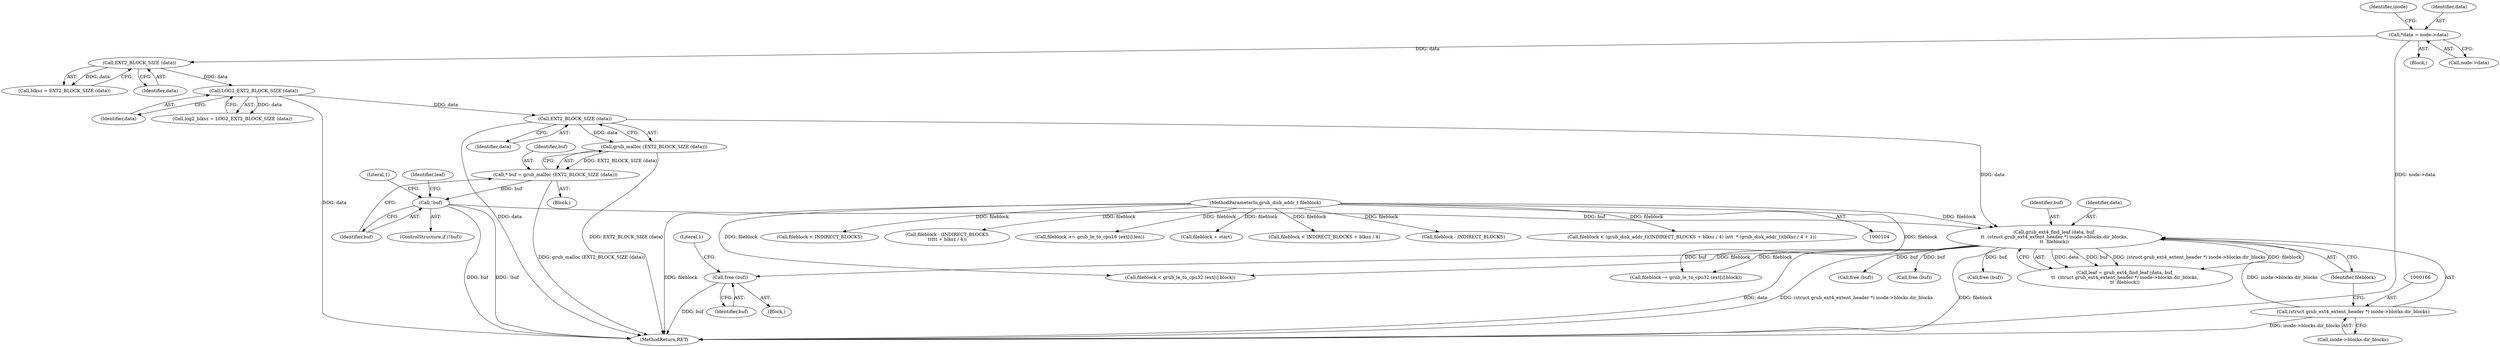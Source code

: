 digraph "0_radare2_65000a7fd9eea62359e6d6714f17b94a99a82edd_0@pointer" {
"1000180" [label="(Call,free (buf))"];
"1000162" [label="(Call,grub_ext4_find_leaf (data, buf,\n\t\t  (struct grub_ext4_extent_header *) inode->blocks.dir_blocks,\n\t\t  fileblock))"];
"1000148" [label="(Call,EXT2_BLOCK_SIZE (data))"];
"1000134" [label="(Call,LOG2_EXT2_BLOCK_SIZE (data))"];
"1000129" [label="(Call,EXT2_BLOCK_SIZE (data))"];
"1000109" [label="(Call,*data = node->data)"];
"1000151" [label="(Call,!buf)"];
"1000145" [label="(Call,* buf = grub_malloc (EXT2_BLOCK_SIZE (data)))"];
"1000147" [label="(Call,grub_malloc (EXT2_BLOCK_SIZE (data)))"];
"1000165" [label="(Call,(struct grub_ext4_extent_header *) inode->blocks.dir_blocks)"];
"1000106" [label="(MethodParameterIn,grub_disk_addr_t fileblock)"];
"1000116" [label="(Identifier,inode)"];
"1000143" [label="(Block,)"];
"1000161" [label="(Identifier,leaf)"];
"1000239" [label="(Call,free (buf))"];
"1000156" [label="(Literal,1)"];
"1000285" [label="(Call,fileblock < INDIRECT_BLOCKS)"];
"1000150" [label="(ControlStructure,if (!buf))"];
"1000277" [label="(Call,free (buf))"];
"1000134" [label="(Call,LOG2_EXT2_BLOCK_SIZE (data))"];
"1000184" [label="(Literal,1)"];
"1000152" [label="(Identifier,buf)"];
"1000380" [label="(Call,fileblock - (INDIRECT_BLOCKS\n\t\t\t\t\t + blksz / 4))"];
"1000164" [label="(Identifier,buf)"];
"1000230" [label="(Call,fileblock >= grub_le_to_cpu16 (ext[i].len))"];
"1000110" [label="(Identifier,data)"];
"1000162" [label="(Call,grub_ext4_find_leaf (data, buf,\n\t\t  (struct grub_ext4_extent_header *) inode->blocks.dir_blocks,\n\t\t  fileblock))"];
"1000269" [label="(Call,fileblock + start)"];
"1000266" [label="(Call,free (buf))"];
"1000129" [label="(Call,EXT2_BLOCK_SIZE (data))"];
"1000145" [label="(Call,* buf = grub_malloc (EXT2_BLOCK_SIZE (data)))"];
"1000127" [label="(Call,blksz = EXT2_BLOCK_SIZE (data))"];
"1000457" [label="(MethodReturn,RET)"];
"1000130" [label="(Identifier,data)"];
"1000176" [label="(Block,)"];
"1000107" [label="(Block,)"];
"1000135" [label="(Identifier,data)"];
"1000301" [label="(Call,fileblock < INDIRECT_BLOCKS + blksz / 4)"];
"1000146" [label="(Identifier,buf)"];
"1000106" [label="(MethodParameterIn,grub_disk_addr_t fileblock)"];
"1000111" [label="(Call,node->data)"];
"1000221" [label="(Call,fileblock -= grub_le_to_cpu32 (ext[i].block))"];
"1000206" [label="(Call,fileblock < grub_le_to_cpu32 (ext[i].block))"];
"1000346" [label="(Call,fileblock - INDIRECT_BLOCKS)"];
"1000148" [label="(Call,EXT2_BLOCK_SIZE (data))"];
"1000180" [label="(Call,free (buf))"];
"1000163" [label="(Identifier,data)"];
"1000149" [label="(Identifier,data)"];
"1000109" [label="(Call,*data = node->data)"];
"1000132" [label="(Call,log2_blksz = LOG2_EXT2_BLOCK_SIZE (data))"];
"1000172" [label="(Identifier,fileblock)"];
"1000160" [label="(Call,leaf = grub_ext4_find_leaf (data, buf,\n\t\t  (struct grub_ext4_extent_header *) inode->blocks.dir_blocks,\n\t\t  fileblock))"];
"1000147" [label="(Call,grub_malloc (EXT2_BLOCK_SIZE (data)))"];
"1000353" [label="(Call,fileblock < (grub_disk_addr_t)(INDIRECT_BLOCKS + blksz / 4) \\n\t\t  * (grub_disk_addr_t)(blksz / 4 + 1))"];
"1000181" [label="(Identifier,buf)"];
"1000167" [label="(Call,inode->blocks.dir_blocks)"];
"1000151" [label="(Call,!buf)"];
"1000165" [label="(Call,(struct grub_ext4_extent_header *) inode->blocks.dir_blocks)"];
"1000180" -> "1000176"  [label="AST: "];
"1000180" -> "1000181"  [label="CFG: "];
"1000181" -> "1000180"  [label="AST: "];
"1000184" -> "1000180"  [label="CFG: "];
"1000180" -> "1000457"  [label="DDG: buf"];
"1000162" -> "1000180"  [label="DDG: buf"];
"1000162" -> "1000160"  [label="AST: "];
"1000162" -> "1000172"  [label="CFG: "];
"1000163" -> "1000162"  [label="AST: "];
"1000164" -> "1000162"  [label="AST: "];
"1000165" -> "1000162"  [label="AST: "];
"1000172" -> "1000162"  [label="AST: "];
"1000160" -> "1000162"  [label="CFG: "];
"1000162" -> "1000457"  [label="DDG: fileblock"];
"1000162" -> "1000457"  [label="DDG: data"];
"1000162" -> "1000457"  [label="DDG: (struct grub_ext4_extent_header *) inode->blocks.dir_blocks"];
"1000162" -> "1000160"  [label="DDG: data"];
"1000162" -> "1000160"  [label="DDG: buf"];
"1000162" -> "1000160"  [label="DDG: (struct grub_ext4_extent_header *) inode->blocks.dir_blocks"];
"1000162" -> "1000160"  [label="DDG: fileblock"];
"1000148" -> "1000162"  [label="DDG: data"];
"1000151" -> "1000162"  [label="DDG: buf"];
"1000165" -> "1000162"  [label="DDG: inode->blocks.dir_blocks"];
"1000106" -> "1000162"  [label="DDG: fileblock"];
"1000162" -> "1000206"  [label="DDG: fileblock"];
"1000162" -> "1000221"  [label="DDG: fileblock"];
"1000162" -> "1000239"  [label="DDG: buf"];
"1000162" -> "1000266"  [label="DDG: buf"];
"1000162" -> "1000277"  [label="DDG: buf"];
"1000148" -> "1000147"  [label="AST: "];
"1000148" -> "1000149"  [label="CFG: "];
"1000149" -> "1000148"  [label="AST: "];
"1000147" -> "1000148"  [label="CFG: "];
"1000148" -> "1000457"  [label="DDG: data"];
"1000148" -> "1000147"  [label="DDG: data"];
"1000134" -> "1000148"  [label="DDG: data"];
"1000134" -> "1000132"  [label="AST: "];
"1000134" -> "1000135"  [label="CFG: "];
"1000135" -> "1000134"  [label="AST: "];
"1000132" -> "1000134"  [label="CFG: "];
"1000134" -> "1000457"  [label="DDG: data"];
"1000134" -> "1000132"  [label="DDG: data"];
"1000129" -> "1000134"  [label="DDG: data"];
"1000129" -> "1000127"  [label="AST: "];
"1000129" -> "1000130"  [label="CFG: "];
"1000130" -> "1000129"  [label="AST: "];
"1000127" -> "1000129"  [label="CFG: "];
"1000129" -> "1000127"  [label="DDG: data"];
"1000109" -> "1000129"  [label="DDG: data"];
"1000109" -> "1000107"  [label="AST: "];
"1000109" -> "1000111"  [label="CFG: "];
"1000110" -> "1000109"  [label="AST: "];
"1000111" -> "1000109"  [label="AST: "];
"1000116" -> "1000109"  [label="CFG: "];
"1000109" -> "1000457"  [label="DDG: node->data"];
"1000151" -> "1000150"  [label="AST: "];
"1000151" -> "1000152"  [label="CFG: "];
"1000152" -> "1000151"  [label="AST: "];
"1000156" -> "1000151"  [label="CFG: "];
"1000161" -> "1000151"  [label="CFG: "];
"1000151" -> "1000457"  [label="DDG: !buf"];
"1000151" -> "1000457"  [label="DDG: buf"];
"1000145" -> "1000151"  [label="DDG: buf"];
"1000145" -> "1000143"  [label="AST: "];
"1000145" -> "1000147"  [label="CFG: "];
"1000146" -> "1000145"  [label="AST: "];
"1000147" -> "1000145"  [label="AST: "];
"1000152" -> "1000145"  [label="CFG: "];
"1000145" -> "1000457"  [label="DDG: grub_malloc (EXT2_BLOCK_SIZE (data))"];
"1000147" -> "1000145"  [label="DDG: EXT2_BLOCK_SIZE (data)"];
"1000147" -> "1000457"  [label="DDG: EXT2_BLOCK_SIZE (data)"];
"1000165" -> "1000167"  [label="CFG: "];
"1000166" -> "1000165"  [label="AST: "];
"1000167" -> "1000165"  [label="AST: "];
"1000172" -> "1000165"  [label="CFG: "];
"1000165" -> "1000457"  [label="DDG: inode->blocks.dir_blocks"];
"1000106" -> "1000104"  [label="AST: "];
"1000106" -> "1000457"  [label="DDG: fileblock"];
"1000106" -> "1000206"  [label="DDG: fileblock"];
"1000106" -> "1000221"  [label="DDG: fileblock"];
"1000106" -> "1000230"  [label="DDG: fileblock"];
"1000106" -> "1000269"  [label="DDG: fileblock"];
"1000106" -> "1000285"  [label="DDG: fileblock"];
"1000106" -> "1000301"  [label="DDG: fileblock"];
"1000106" -> "1000346"  [label="DDG: fileblock"];
"1000106" -> "1000353"  [label="DDG: fileblock"];
"1000106" -> "1000380"  [label="DDG: fileblock"];
}
